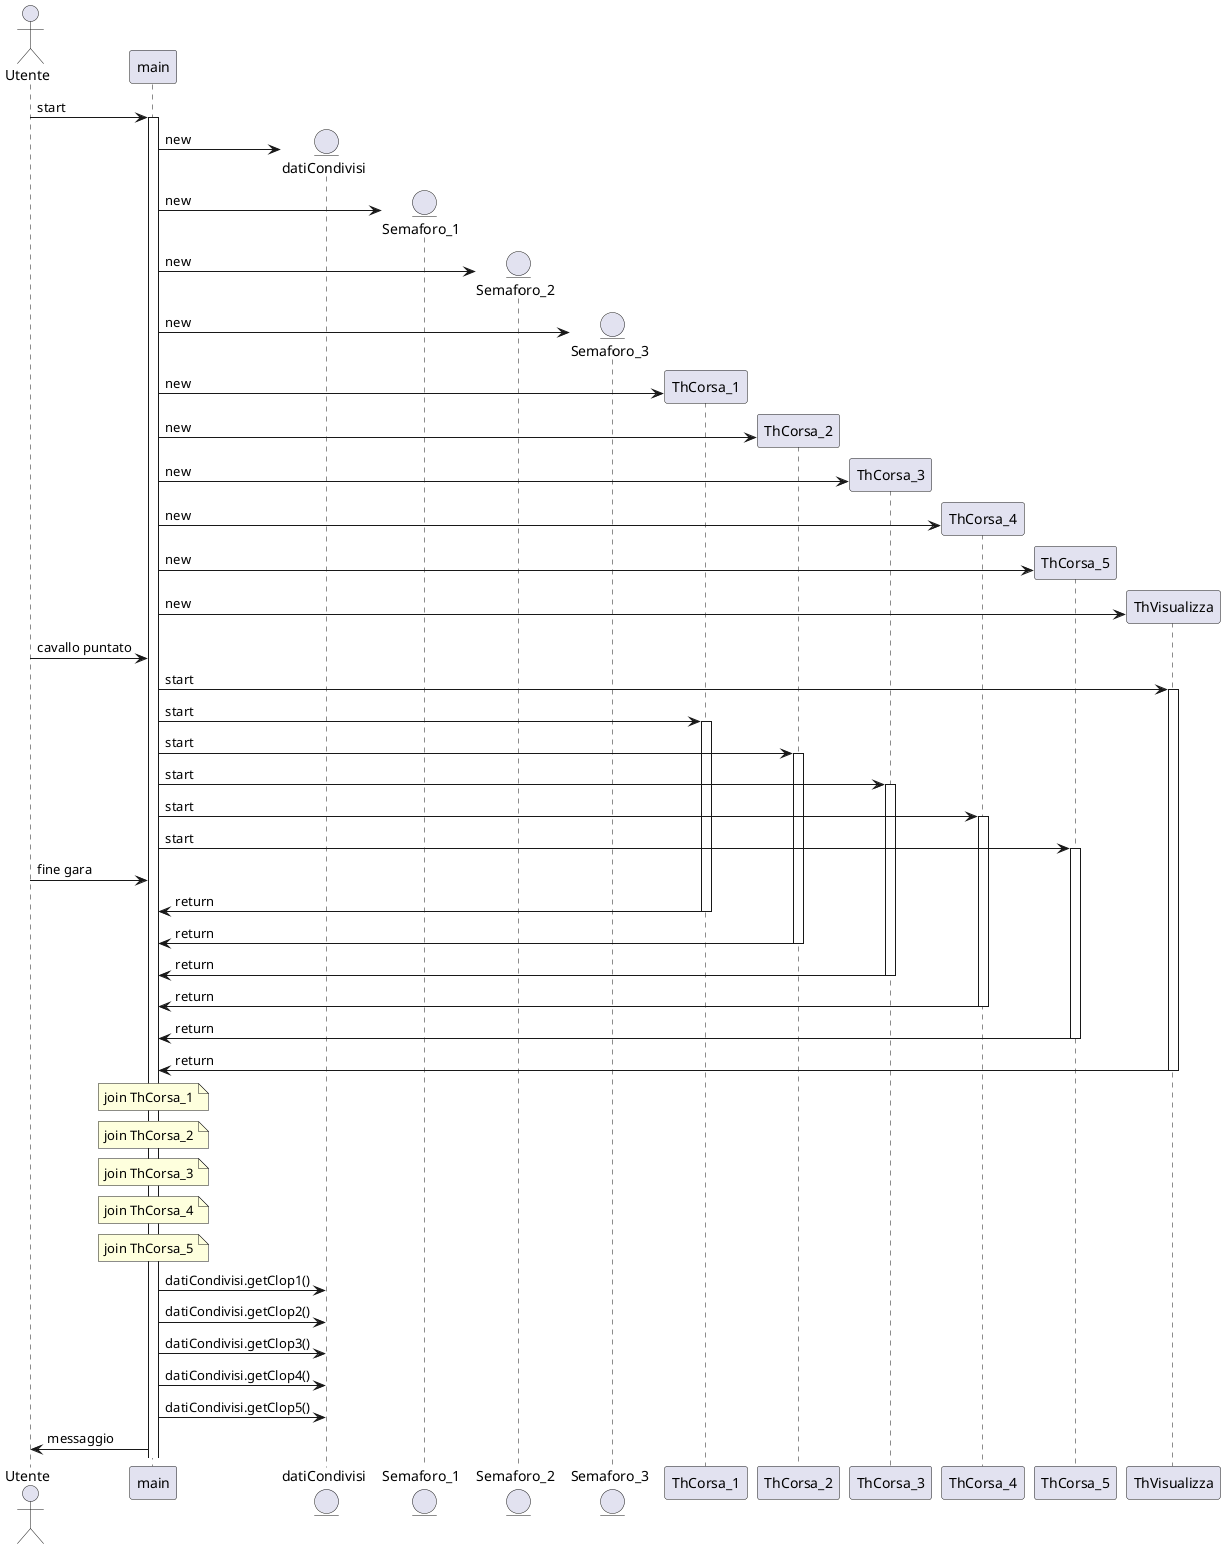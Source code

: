 @startuml
actor Utente
participant main
entity datiCondivisi
entity Semaforo_1
entity Semaforo_2
entity Semaforo_3

Utente -> main ++ : start

main -> datiCondivisi ** : new
main -> Semaforo_1 ** : new
main -> Semaforo_2 ** : new
main -> Semaforo_3 ** : new

main -> ThCorsa_1 ** : new
main -> ThCorsa_2 ** : new
main -> ThCorsa_3 ** : new
main -> ThCorsa_4 ** : new
main -> ThCorsa_5 ** : new
main -> ThVisualizza ** : new

Utente -> main : cavallo puntato

main -> ThVisualizza ++ : start
main -> ThCorsa_1 ++ : start
main -> ThCorsa_2 ++ : start
main -> ThCorsa_3 ++ : start
main -> ThCorsa_4 ++ : start
main -> ThCorsa_5 ++ : start

Utente -> main : fine gara

ThCorsa_1 -> main : return
deactivate ThCorsa_1
ThCorsa_2 -> main : return
deactivate ThCorsa_2
ThCorsa_3 -> main : return
deactivate ThCorsa_3
ThCorsa_4 -> main : return
deactivate ThCorsa_4
ThCorsa_5 -> main : return
deactivate ThCorsa_5
ThVisualizza -> main : return
deactivate ThVisualizza

note over main : join ThCorsa_1
note over main : join ThCorsa_2
note over main : join ThCorsa_3
note over main : join ThCorsa_4
note over main : join ThCorsa_5

main -> datiCondivisi : datiCondivisi.getClop1()
main -> datiCondivisi : datiCondivisi.getClop2()
main -> datiCondivisi : datiCondivisi.getClop3()
main -> datiCondivisi : datiCondivisi.getClop4()
main -> datiCondivisi : datiCondivisi.getClop5()

main -> Utente : messaggio
@enduml
